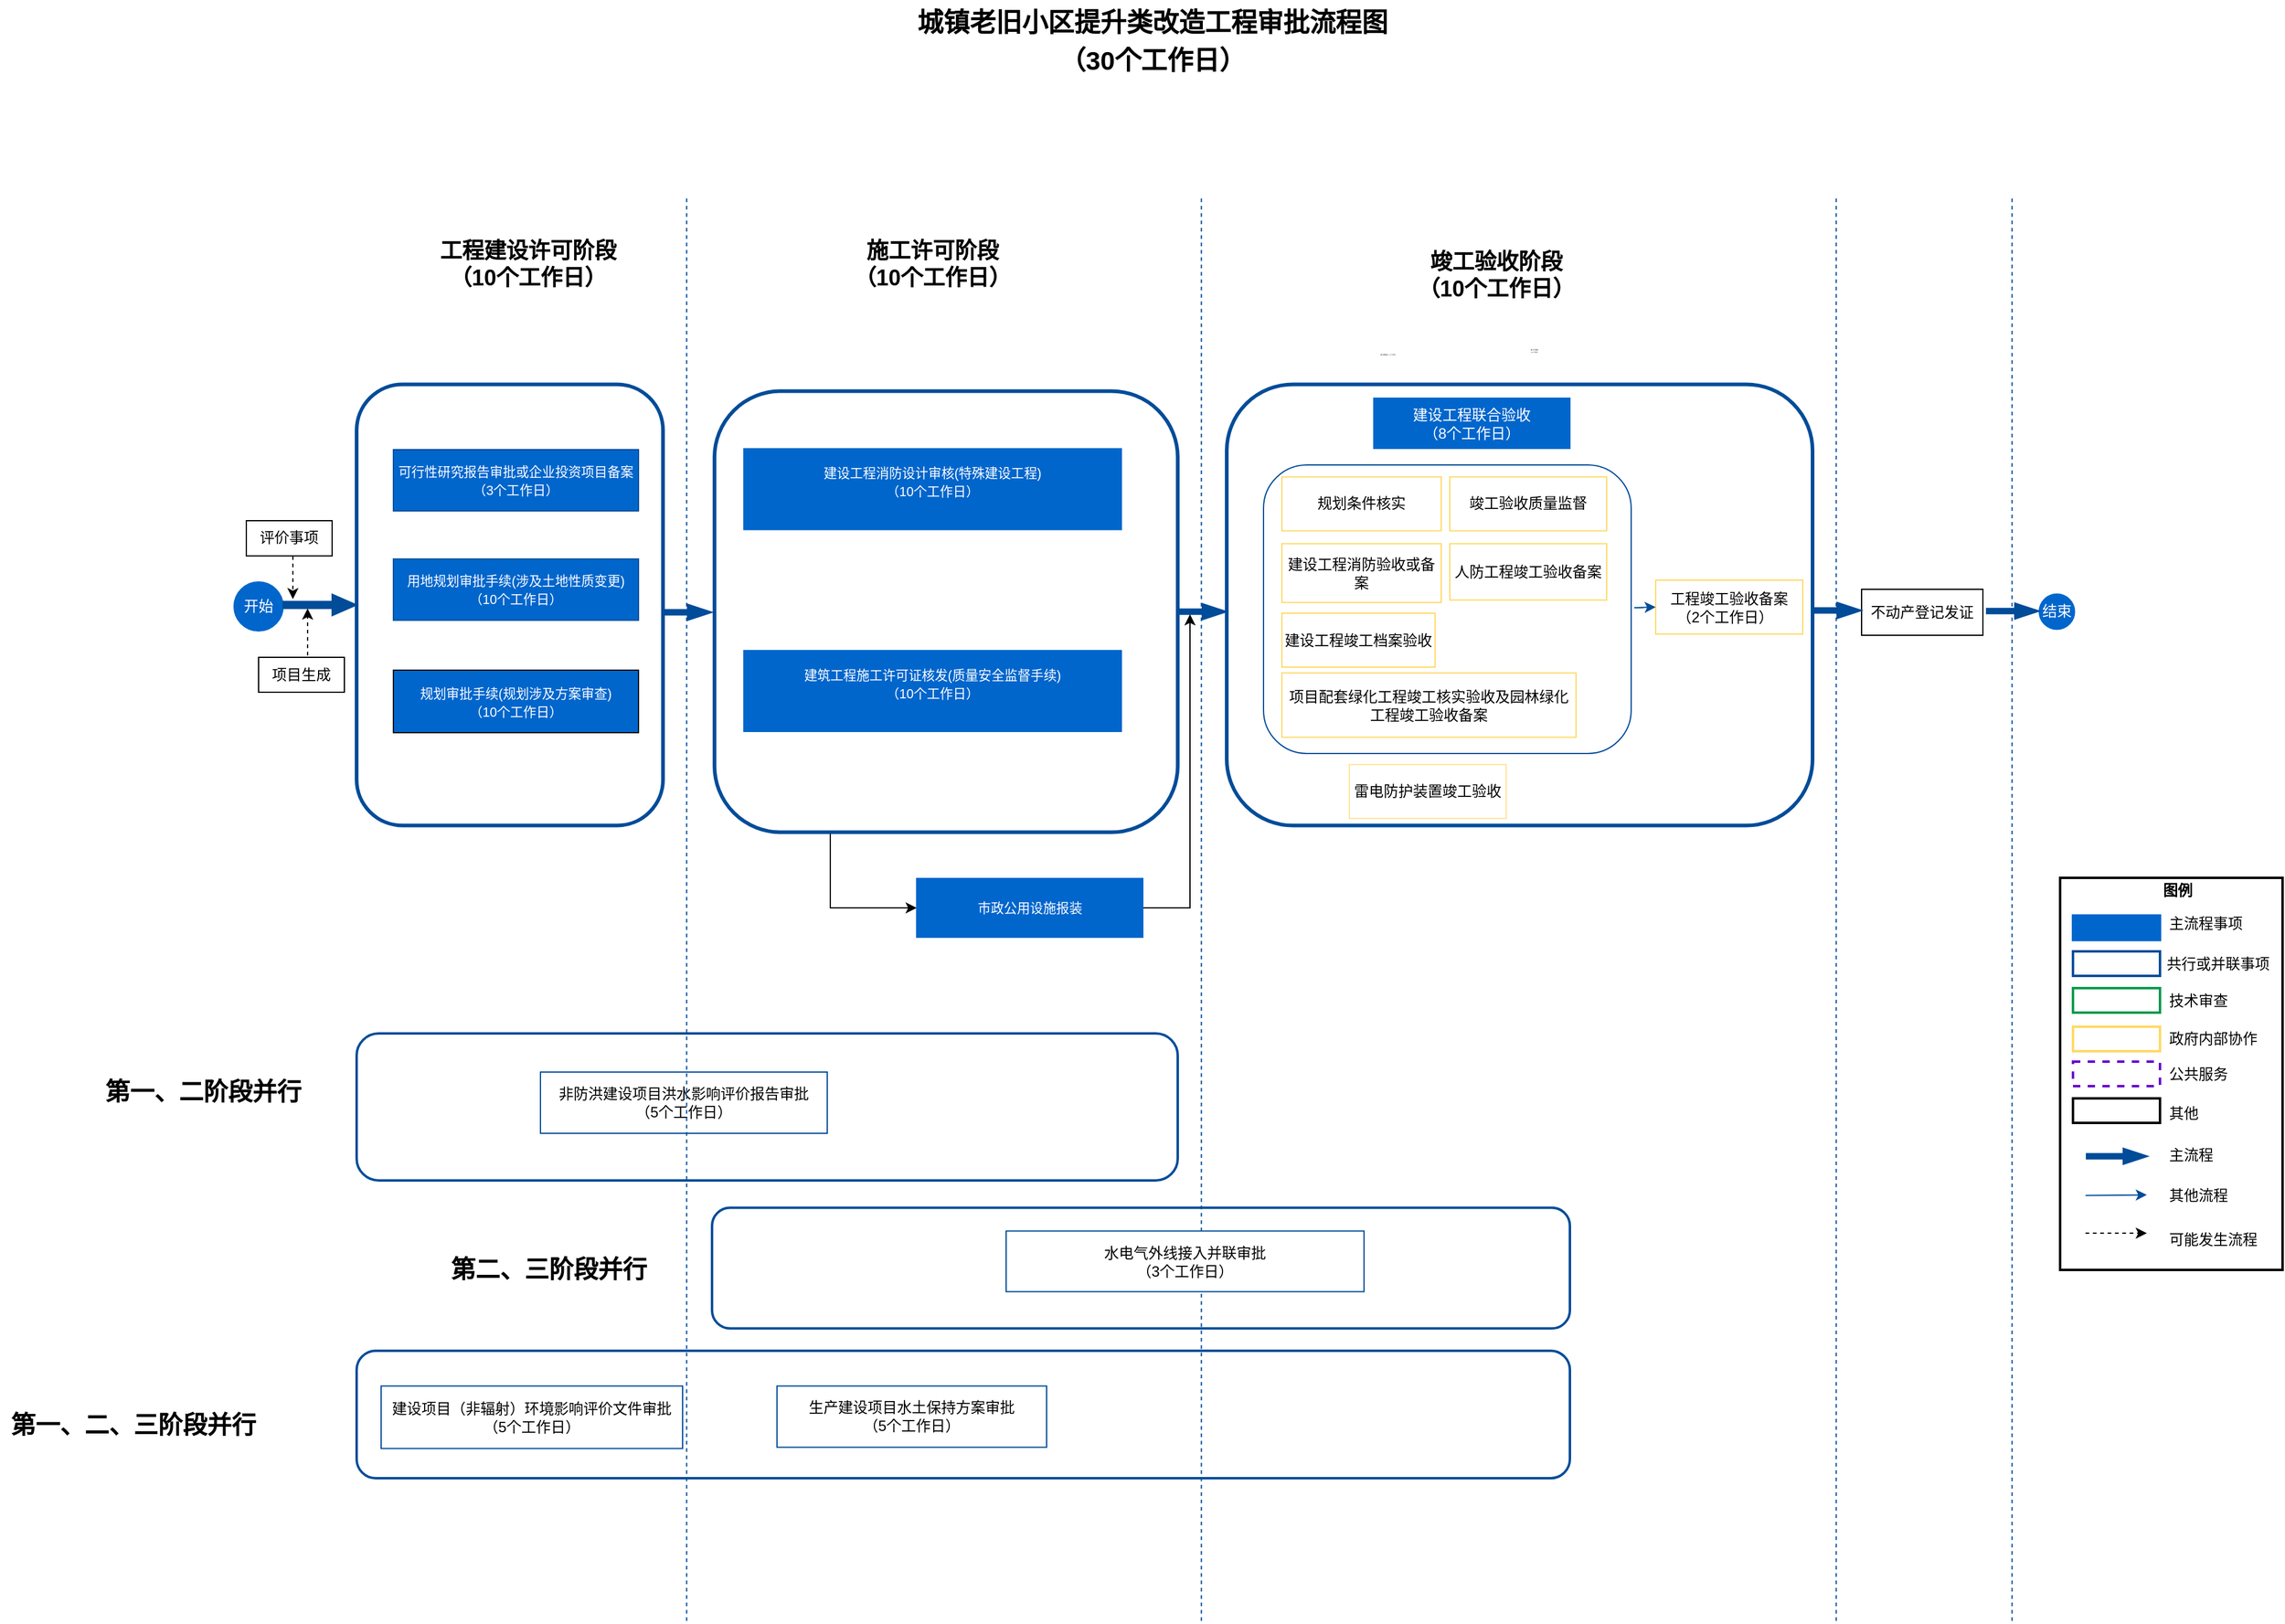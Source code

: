<mxfile version="13.7.9" type="device"><diagram id="dggXprDbiFAsAznPV5lH" name="第 1 页"><mxGraphModel dx="1483" dy="867" grid="1" gridSize="10" guides="1" tooltips="1" connect="1" arrows="1" fold="1" page="1" pageScale="1" pageWidth="827" pageHeight="1169" math="0" shadow="0"><root><mxCell id="0"/><mxCell id="1" parent="0"/><mxCell id="S0t2SBvWikgTITASGrbv-1" value="" style="rounded=1;whiteSpace=wrap;html=1;strokeWidth=3;strokeColor=#004C99;" parent="1" vertex="1"><mxGeometry x="370" y="836.75" width="250" height="360" as="geometry"/></mxCell><mxCell id="yxv2rLVMuIIFQhlJJXoE-5" style="edgeStyle=orthogonalEdgeStyle;rounded=0;orthogonalLoop=1;jettySize=auto;html=1;exitX=0.25;exitY=1;exitDx=0;exitDy=0;entryX=0;entryY=0.5;entryDx=0;entryDy=0;" parent="1" source="S0t2SBvWikgTITASGrbv-2" target="KlOzjQRiViXl_VD9RQ7l-8" edge="1"><mxGeometry relative="1" as="geometry"/></mxCell><mxCell id="S0t2SBvWikgTITASGrbv-2" value="&lt;span style=&quot;color: rgba(0 , 0 , 0 , 0) ; font-family: monospace ; font-size: 0px ; line-height: normal&quot;&gt;%3CmxGraphModel%3E%3Croot%3E%3CmxCell%20id%3D%220%22%2F%3E%3CmxCell%20id%3D%221%22%20parent%3D%220%22%2F%3E%3CmxCell%20id%3D%222%22%20value%3D%22%22%20style%3D%22rounded%3D0%3BwhiteSpace%3Dwrap%3Bhtml%3D1%3BstrokeColor%3D%230066CC%3BstrokeWidth%3D2%3B%22%20vertex%3D%221%22%20parent%3D%221%22%3E%3CmxGeometry%20x%3D%22439%22%20y%3D%22137%22%20width%3D%22120%22%20height%3D%2260%22%20as%3D%22geometry%22%2F%3E%3C%2FmxCell%3E%3C%2Froot%3E%3C%2FmxGraphModel%3E&lt;/span&gt;" style="rounded=1;whiteSpace=wrap;html=1;strokeWidth=3;strokeColor=#004C99;" parent="1" vertex="1"><mxGeometry x="662" y="842.25" width="378" height="360" as="geometry"/></mxCell><mxCell id="S0t2SBvWikgTITASGrbv-4" value="" style="rounded=1;whiteSpace=wrap;html=1;strokeWidth=3;strokeColor=#004C99;" parent="1" vertex="1"><mxGeometry x="1080" y="836.75" width="478" height="360" as="geometry"/></mxCell><mxCell id="S0t2SBvWikgTITASGrbv-35" value="不动产登记发证" style="rounded=0;whiteSpace=wrap;html=1;strokeWidth=1;" parent="1" vertex="1"><mxGeometry x="1598" y="1004" width="99" height="37.5" as="geometry"/></mxCell><mxCell id="S0t2SBvWikgTITASGrbv-45" value="施工许可阶段&lt;br&gt;（20个工作日）" style="rounded=1;whiteSpace=wrap;html=1;strokeWidth=1;fontSize=1;align=center;opacity=0;" parent="1" vertex="1"><mxGeometry x="1271" y="778.75" width="120" height="60" as="geometry"/></mxCell><mxCell id="S0t2SBvWikgTITASGrbv-46" value="竣工验收阶段（14个工作日）" style="rounded=1;whiteSpace=wrap;html=1;strokeWidth=1;fontSize=1;align=center;opacity=0;" parent="1" vertex="1"><mxGeometry x="1152" y="781.75" width="120" height="60" as="geometry"/></mxCell><mxCell id="S0t2SBvWikgTITASGrbv-67" value="第一、二阶段并行" style="rounded=0;whiteSpace=wrap;html=1;strokeWidth=1;opacity=0;fontStyle=1;fontSize=20;" parent="1" vertex="1"><mxGeometry x="150" y="1382.25" width="190" height="61.5" as="geometry"/></mxCell><mxCell id="S0t2SBvWikgTITASGrbv-68" value="第一、二、三阶段并行" style="rounded=0;whiteSpace=wrap;html=1;strokeWidth=1;opacity=0;fontStyle=1;fontSize=20;" parent="1" vertex="1"><mxGeometry x="80" y="1654.25" width="216" height="61.5" as="geometry"/></mxCell><mxCell id="S0t2SBvWikgTITASGrbv-69" value="第二、三阶段并行" style="rounded=0;whiteSpace=wrap;html=1;strokeWidth=1;opacity=0;fontStyle=1;fontSize=20;" parent="1" vertex="1"><mxGeometry x="432" y="1527.25" width="190" height="61.5" as="geometry"/></mxCell><mxCell id="S0t2SBvWikgTITASGrbv-70" value="评价事项" style="rounded=0;whiteSpace=wrap;html=1;shadow=0;" parent="1" vertex="1"><mxGeometry x="280" y="948" width="70" height="28.75" as="geometry"/></mxCell><mxCell id="S0t2SBvWikgTITASGrbv-71" value="项目生成" style="rounded=0;whiteSpace=wrap;html=1;shadow=0;" parent="1" vertex="1"><mxGeometry x="290" y="1059.5" width="70" height="28.5" as="geometry"/></mxCell><mxCell id="S0t2SBvWikgTITASGrbv-72" value="开始" style="ellipse;whiteSpace=wrap;html=1;aspect=fixed;rounded=0;shadow=0;fontColor=#FFFFFF;fillColor=#0066CC;strokeColor=#0066CC;" parent="1" vertex="1"><mxGeometry x="270" y="998" width="40" height="40" as="geometry"/></mxCell><mxCell id="S0t2SBvWikgTITASGrbv-76" value="&lt;span style=&quot;font-size: 8.0pt&quot;&gt;规划审批手续(规划涉及方案审查)&lt;br&gt;（10个工作日）&lt;br&gt;&lt;/span&gt;" style="rounded=0;whiteSpace=wrap;html=1;shadow=0;fontColor=#FFFFFF;fillColor=#0066CC;" parent="1" vertex="1"><mxGeometry x="400" y="1070" width="200" height="51" as="geometry"/></mxCell><mxCell id="S0t2SBvWikgTITASGrbv-78" value="&lt;span style=&quot;font-size: 8.0pt&quot;&gt;建设工程消防设计审核(特殊建设工程)&lt;br&gt;（10个工作日）&lt;br&gt;&lt;/span&gt;&lt;p class=&quot;MsoNormal&quot; align=&quot;left&quot; style=&quot;margin-right: -3.15pt ; text-align: left ; line-height: 11.0pt&quot;&gt;&lt;/p&gt;" style="rounded=0;whiteSpace=wrap;html=1;shadow=0;fillColor=#0066CC;strokeColor=#FFFFFF;fontColor=#FFFFFF;" parent="1" vertex="1"><mxGeometry x="685" y="888.25" width="310" height="68" as="geometry"/></mxCell><mxCell id="S0t2SBvWikgTITASGrbv-94" value="" style="rounded=1;whiteSpace=wrap;html=1;shadow=0;strokeWidth=2;strokeColor=#004C99;" parent="1" vertex="1"><mxGeometry x="370" y="1366.5" width="670" height="120" as="geometry"/></mxCell><mxCell id="S0t2SBvWikgTITASGrbv-97" value="非防洪建设项目洪水影响评价报告审批&lt;br&gt;（5个工作日）" style="rounded=0;whiteSpace=wrap;html=1;shadow=0;strokeWidth=1;strokeColor=#004C99;" parent="1" vertex="1"><mxGeometry x="520" y="1398" width="234" height="50" as="geometry"/></mxCell><mxCell id="S0t2SBvWikgTITASGrbv-101" value="" style="rounded=1;whiteSpace=wrap;html=1;shadow=0;strokeWidth=2;strokeColor=#004C99;" parent="1" vertex="1"><mxGeometry x="660" y="1508.75" width="700" height="98.5" as="geometry"/></mxCell><mxCell id="S0t2SBvWikgTITASGrbv-102" value="" style="rounded=1;whiteSpace=wrap;html=1;shadow=0;strokeWidth=2;strokeColor=#004C99;" parent="1" vertex="1"><mxGeometry x="370" y="1625.5" width="990" height="104" as="geometry"/></mxCell><mxCell id="S0t2SBvWikgTITASGrbv-104" value="建设项目（非辐射）环境影响评价文件审批&lt;br&gt;（5个工作日）" style="rounded=0;whiteSpace=wrap;html=1;shadow=0;strokeWidth=1;strokeColor=#004C99;" parent="1" vertex="1"><mxGeometry x="390" y="1654.25" width="246" height="51" as="geometry"/></mxCell><mxCell id="S0t2SBvWikgTITASGrbv-105" value="生产建设项目水土保持方案审批&lt;br&gt;（5个工作日）" style="rounded=0;whiteSpace=wrap;html=1;shadow=0;strokeWidth=1;strokeColor=#004C99;" parent="1" vertex="1"><mxGeometry x="713" y="1654.25" width="220" height="50" as="geometry"/></mxCell><mxCell id="S0t2SBvWikgTITASGrbv-110" value="结束" style="ellipse;whiteSpace=wrap;html=1;aspect=fixed;rounded=1;shadow=0;strokeWidth=1;fillColor=#0066CC;strokeColor=#0066CC;fontColor=#FFFFFF;" parent="1" vertex="1"><mxGeometry x="1743" y="1007.88" width="28.75" height="28.75" as="geometry"/></mxCell><mxCell id="S0t2SBvWikgTITASGrbv-112" value="" style="endArrow=none;dashed=1;html=1;strokeColor=#004C99;" parent="1" edge="1"><mxGeometry width="50" height="50" relative="1" as="geometry"><mxPoint x="639.29" y="1846" as="sourcePoint"/><mxPoint x="639.29" y="682" as="targetPoint"/></mxGeometry></mxCell><mxCell id="S0t2SBvWikgTITASGrbv-113" value="" style="endArrow=none;dashed=1;html=1;strokeColor=#004C99;" parent="1" edge="1"><mxGeometry width="50" height="50" relative="1" as="geometry"><mxPoint x="1059.29" y="1846" as="sourcePoint"/><mxPoint x="1059.29" y="682" as="targetPoint"/></mxGeometry></mxCell><mxCell id="S0t2SBvWikgTITASGrbv-114" value="" style="endArrow=none;dashed=1;html=1;strokeColor=#004C99;" parent="1" edge="1"><mxGeometry width="50" height="50" relative="1" as="geometry"><mxPoint x="1577.29" y="1846" as="sourcePoint"/><mxPoint x="1577.29" y="682" as="targetPoint"/><Array as="points"/></mxGeometry></mxCell><mxCell id="S0t2SBvWikgTITASGrbv-115" value="" style="endArrow=none;dashed=1;html=1;strokeColor=#004C99;" parent="1" edge="1"><mxGeometry width="50" height="50" relative="1" as="geometry"><mxPoint x="1720.79" y="1846" as="sourcePoint"/><mxPoint x="1720.79" y="682" as="targetPoint"/></mxGeometry></mxCell><mxCell id="S0t2SBvWikgTITASGrbv-127" value="" style="html=1;shadow=0;dashed=0;align=center;verticalAlign=middle;shape=mxgraph.arrows2.arrow;dy=0.67;dx=20;notch=0;rounded=1;strokeWidth=1;fillColor=#004C99;strokeColor=#004C99;" parent="1" vertex="1"><mxGeometry x="620" y="1016.25" width="40" height="13" as="geometry"/></mxCell><mxCell id="S0t2SBvWikgTITASGrbv-128" value="" style="html=1;shadow=0;dashed=0;align=center;verticalAlign=middle;shape=mxgraph.arrows2.arrow;dy=0.67;dx=20;notch=0;rounded=1;strokeWidth=1;fillColor=#004C99;strokeColor=#004C99;" parent="1" vertex="1"><mxGeometry x="1040" y="1015.75" width="40" height="13" as="geometry"/></mxCell><mxCell id="S0t2SBvWikgTITASGrbv-131" value="" style="html=1;shadow=0;dashed=0;align=center;verticalAlign=middle;shape=mxgraph.arrows2.arrow;dy=0.67;dx=20;notch=0;rounded=1;strokeWidth=1;fillColor=#004C99;strokeColor=#004C99;" parent="1" vertex="1"><mxGeometry x="1558" y="1014.75" width="40" height="13" as="geometry"/></mxCell><mxCell id="S0t2SBvWikgTITASGrbv-132" value="" style="html=1;shadow=0;dashed=0;align=center;verticalAlign=middle;shape=mxgraph.arrows2.arrow;dy=0.67;dx=20;notch=0;rounded=1;strokeWidth=1;fillColor=#004C99;strokeColor=#004C99;" parent="1" vertex="1"><mxGeometry x="1700" y="1015.25" width="43" height="13" as="geometry"/></mxCell><mxCell id="S0t2SBvWikgTITASGrbv-134" value="" style="html=1;shadow=0;dashed=0;align=center;verticalAlign=middle;shape=mxgraph.arrows2.arrow;dy=0.67;dx=20;notch=0;rounded=1;strokeWidth=1;fillColor=#004C99;strokeColor=#004C99;" parent="1" vertex="1"><mxGeometry x="310" y="1008" width="60" height="17.5" as="geometry"/></mxCell><mxCell id="S0t2SBvWikgTITASGrbv-135" value="" style="endArrow=classic;html=1;entryX=0;entryY=0;entryDx=20;entryDy=11.637;entryPerimeter=0;rounded=0;dashed=1;" parent="1" target="S0t2SBvWikgTITASGrbv-134" edge="1"><mxGeometry width="50" height="50" relative="1" as="geometry"><mxPoint x="330" y="1058" as="sourcePoint"/><mxPoint x="350" y="968" as="targetPoint"/></mxGeometry></mxCell><mxCell id="S0t2SBvWikgTITASGrbv-137" value="" style="endArrow=classic;html=1;entryX=0.133;entryY=0.229;entryDx=0;entryDy=0;entryPerimeter=0;rounded=0;dashed=1;" parent="1" target="S0t2SBvWikgTITASGrbv-134" edge="1"><mxGeometry width="50" height="50" relative="1" as="geometry"><mxPoint x="318" y="977" as="sourcePoint"/><mxPoint x="340" y="1029.638" as="targetPoint"/></mxGeometry></mxCell><mxCell id="S0t2SBvWikgTITASGrbv-147" value="&lt;b&gt;&lt;font style=&quot;font-size: 18px&quot;&gt;工程建设许可阶段&lt;/font&gt;&lt;/b&gt;&lt;br style=&quot;font-size: 18px&quot;&gt;（10个工作日）" style="rounded=1;whiteSpace=wrap;html=1;shadow=0;dashed=1;strokeWidth=1;strokeColor=#FFFFFF;fillColor=#FFFFFF;opacity=0;fontSize=18;fontStyle=1" parent="1" vertex="1"><mxGeometry x="400" y="699" width="220" height="80" as="geometry"/></mxCell><mxCell id="S0t2SBvWikgTITASGrbv-148" value="竣工验收阶段&lt;br style=&quot;font-size: 18px&quot;&gt;（10个工作日）" style="rounded=1;whiteSpace=wrap;html=1;shadow=0;dashed=1;strokeWidth=1;strokeColor=#FFFFFF;fillColor=#FFFFFF;opacity=0;fontSize=18;fontStyle=1" parent="1" vertex="1"><mxGeometry x="1180" y="708" width="240" height="80" as="geometry"/></mxCell><mxCell id="S0t2SBvWikgTITASGrbv-150" value="&lt;b&gt;&lt;span&gt;施工许可阶段&lt;/span&gt;&lt;/b&gt;&lt;br style=&quot;font-size: 18px&quot;&gt;（10个工作日）" style="rounded=1;whiteSpace=wrap;html=1;shadow=0;dashed=1;strokeWidth=1;strokeColor=#FFFFFF;fillColor=#FFFFFF;opacity=0;fontSize=18;fontStyle=1" parent="1" vertex="1"><mxGeometry x="700" y="699" width="280" height="80" as="geometry"/></mxCell><mxCell id="S0t2SBvWikgTITASGrbv-151" value="&lt;span lang=&quot;EN-US&quot; style=&quot;font-size: 20.0pt&quot;&gt;&lt;span class=&quot;2&quot;&gt;&lt;span style=&quot;font-size: 16.0pt&quot;&gt;城镇老旧小区提升类改造工程审批流程图&lt;/span&gt;&lt;/span&gt;&lt;br&gt;&lt;/span&gt;&lt;span style=&quot;font-size: 16.0pt&quot;&gt;（30个工作日）&lt;/span&gt;" style="rounded=1;whiteSpace=wrap;html=1;shadow=0;dashed=1;strokeColor=#FFFFFF;strokeWidth=1;fillColor=#FFFFFF;fontSize=25;fontColor=#000000;opacity=0;fontStyle=1" parent="1" vertex="1"><mxGeometry x="730" y="525" width="579" height="60" as="geometry"/></mxCell><mxCell id="S0t2SBvWikgTITASGrbv-152" value="" style="rounded=0;whiteSpace=wrap;html=1;shadow=0;strokeWidth=2;fillColor=#FFFFFF;fontSize=25;fontColor=#000000;" parent="1" vertex="1"><mxGeometry x="1760" y="1239.5" width="181.5" height="320" as="geometry"/></mxCell><mxCell id="S0t2SBvWikgTITASGrbv-153" value="" style="rounded=0;whiteSpace=wrap;html=1;shadow=0;strokeWidth=2;fontSize=25;fontColor=#000000;fillColor=#0066CC;strokeColor=#0066CC;" parent="1" vertex="1"><mxGeometry x="1770.5" y="1270.25" width="71" height="20" as="geometry"/></mxCell><mxCell id="S0t2SBvWikgTITASGrbv-154" value="" style="rounded=0;whiteSpace=wrap;html=1;shadow=0;strokeWidth=2;fillColor=#FFFFFF;fontSize=25;fontColor=#000000;strokeColor=#004C99;" parent="1" vertex="1"><mxGeometry x="1770.5" y="1299.5" width="71" height="20" as="geometry"/></mxCell><mxCell id="S0t2SBvWikgTITASGrbv-155" value="" style="rounded=0;whiteSpace=wrap;html=1;shadow=0;strokeWidth=2;fillColor=#FFFFFF;fontSize=25;fontColor=#000000;strokeColor=#00994D;" parent="1" vertex="1"><mxGeometry x="1770.5" y="1329.5" width="71" height="20" as="geometry"/></mxCell><mxCell id="S0t2SBvWikgTITASGrbv-156" value="" style="rounded=0;whiteSpace=wrap;html=1;shadow=0;strokeWidth=2;fillColor=#FFFFFF;fontSize=25;fontColor=#000000;strokeColor=#FFD966;" parent="1" vertex="1"><mxGeometry x="1770.5" y="1361" width="71" height="20" as="geometry"/></mxCell><mxCell id="S0t2SBvWikgTITASGrbv-157" value="" style="rounded=0;whiteSpace=wrap;html=1;shadow=0;strokeWidth=2;fillColor=#FFFFFF;fontSize=25;fontColor=#000000;strokeColor=#6600CC;dashed=1;" parent="1" vertex="1"><mxGeometry x="1770.5" y="1389.5" width="71" height="20" as="geometry"/></mxCell><mxCell id="S0t2SBvWikgTITASGrbv-158" value="" style="rounded=0;whiteSpace=wrap;html=1;shadow=0;strokeColor=#000000;strokeWidth=2;fillColor=#FFFFFF;fontSize=25;fontColor=#000000;" parent="1" vertex="1"><mxGeometry x="1770.5" y="1419.5" width="71" height="20" as="geometry"/></mxCell><mxCell id="S0t2SBvWikgTITASGrbv-160" value="图例" style="rounded=1;whiteSpace=wrap;html=1;shadow=1;strokeColor=#000000;strokeWidth=2;fillColor=#FFFFFF;fontSize=12;fontColor=#000000;opacity=0;labelBackgroundColor=#ffffff;fontStyle=1" parent="1" vertex="1"><mxGeometry x="1830.75" y="1239.5" width="50" height="20" as="geometry"/></mxCell><mxCell id="S0t2SBvWikgTITASGrbv-161" value="其他" style="rounded=1;whiteSpace=wrap;html=1;shadow=1;strokeColor=#000000;strokeWidth=2;fillColor=#FFFFFF;fontSize=12;fontColor=#000000;opacity=0;labelBackgroundColor=#ffffff;align=left;" parent="1" vertex="1"><mxGeometry x="1846.5" y="1424.5" width="62" height="15" as="geometry"/></mxCell><mxCell id="S0t2SBvWikgTITASGrbv-162" value="主流程事项" style="rounded=1;whiteSpace=wrap;html=1;shadow=1;strokeColor=#000000;strokeWidth=2;fillColor=#FFFFFF;fontSize=12;fontColor=#000000;opacity=0;labelBackgroundColor=#ffffff;labelPosition=center;verticalLabelPosition=middle;align=left;verticalAlign=middle;" parent="1" vertex="1"><mxGeometry x="1846.5" y="1269.5" width="70" height="15.75" as="geometry"/></mxCell><mxCell id="S0t2SBvWikgTITASGrbv-163" value="共行或并联事项" style="rounded=1;whiteSpace=wrap;html=1;shadow=1;strokeColor=#000000;strokeWidth=2;fillColor=#FFFFFF;fontSize=12;fontColor=#000000;opacity=0;labelBackgroundColor=#ffffff;align=left;" parent="1" vertex="1"><mxGeometry x="1844.5" y="1299.5" width="87" height="20" as="geometry"/></mxCell><mxCell id="S0t2SBvWikgTITASGrbv-164" value="技术审查" style="rounded=1;whiteSpace=wrap;html=1;shadow=1;strokeColor=#000000;strokeWidth=2;fillColor=#FFFFFF;fontSize=12;fontColor=#000000;opacity=0;labelBackgroundColor=#ffffff;align=left;" parent="1" vertex="1"><mxGeometry x="1846.5" y="1329.5" width="57" height="20" as="geometry"/></mxCell><mxCell id="S0t2SBvWikgTITASGrbv-165" value="政府内部协作" style="rounded=1;whiteSpace=wrap;html=1;shadow=1;strokeColor=#000000;strokeWidth=2;fillColor=#FFFFFF;fontSize=12;fontColor=#000000;opacity=0;labelBackgroundColor=#ffffff;align=left;" parent="1" vertex="1"><mxGeometry x="1846.5" y="1361" width="77" height="20" as="geometry"/></mxCell><mxCell id="S0t2SBvWikgTITASGrbv-166" value="公共服务" style="rounded=1;whiteSpace=wrap;html=1;shadow=1;strokeColor=#000000;strokeWidth=2;fillColor=#FFFFFF;fontSize=12;fontColor=#000000;opacity=0;labelBackgroundColor=#ffffff;align=left;" parent="1" vertex="1"><mxGeometry x="1846.5" y="1389.5" width="77" height="20" as="geometry"/></mxCell><mxCell id="S0t2SBvWikgTITASGrbv-167" value="主流程" style="rounded=1;whiteSpace=wrap;html=1;shadow=1;strokeColor=#000000;strokeWidth=2;fillColor=#FFFFFF;fontSize=12;fontColor=#000000;opacity=0;labelBackgroundColor=#ffffff;align=left;" parent="1" vertex="1"><mxGeometry x="1846.5" y="1459.5" width="67" height="13.75" as="geometry"/></mxCell><mxCell id="S0t2SBvWikgTITASGrbv-168" value="其他流程" style="rounded=1;whiteSpace=wrap;html=1;shadow=1;strokeColor=#000000;strokeWidth=2;fillColor=#FFFFFF;fontSize=12;fontColor=#000000;opacity=0;labelBackgroundColor=#ffffff;align=left;" parent="1" vertex="1"><mxGeometry x="1846.5" y="1488.75" width="67" height="20" as="geometry"/></mxCell><mxCell id="S0t2SBvWikgTITASGrbv-169" value="可能发生流程" style="rounded=1;whiteSpace=wrap;html=1;shadow=1;strokeColor=#000000;strokeWidth=2;fillColor=#FFFFFF;fontSize=12;fontColor=#000000;opacity=0;labelBackgroundColor=#ffffff;align=left;" parent="1" vertex="1"><mxGeometry x="1846.5" y="1524.25" width="77" height="21.5" as="geometry"/></mxCell><mxCell id="S0t2SBvWikgTITASGrbv-171" value="" style="html=1;shadow=0;dashed=0;align=center;verticalAlign=middle;shape=mxgraph.arrows2.arrow;dy=0.67;dx=20;notch=0;rounded=1;strokeWidth=1;fillColor=#004C99;strokeColor=#004C99;" parent="1" vertex="1"><mxGeometry x="1781.5" y="1460.25" width="50" height="13" as="geometry"/></mxCell><mxCell id="S0t2SBvWikgTITASGrbv-177" value="" style="endArrow=classic;html=1;strokeColor=#004C99;fontSize=12;fontColor=#000000;" parent="1" edge="1"><mxGeometry width="50" height="50" relative="1" as="geometry"><mxPoint x="1780.75" y="1498.75" as="sourcePoint"/><mxPoint x="1830.75" y="1498.25" as="targetPoint"/></mxGeometry></mxCell><mxCell id="S0t2SBvWikgTITASGrbv-180" value="" style="endArrow=classic;html=1;fontSize=12;fontColor=#000000;dashed=1;" parent="1" edge="1"><mxGeometry width="50" height="50" relative="1" as="geometry"><mxPoint x="1780.75" y="1529.5" as="sourcePoint"/><mxPoint x="1830.75" y="1529.5" as="targetPoint"/></mxGeometry></mxCell><mxCell id="hH1XhCZY5g98PqPFzr9p-1" value="水电气外线接入并联审批&lt;br&gt;（3个工作日）" style="rounded=0;whiteSpace=wrap;html=1;strokeWidth=1;strokeColor=#004C99;" parent="1" vertex="1"><mxGeometry x="900" y="1527.75" width="292" height="49.5" as="geometry"/></mxCell><mxCell id="X9j5g-DahwS3QfSt6-YB-2" value="&lt;span style=&quot;font-size: 8.0pt&quot;&gt;可行性研究报告审批或企业投资项目备案&lt;br&gt;（3个工作日）&lt;br&gt;&lt;/span&gt;" style="rounded=0;whiteSpace=wrap;html=1;shadow=0;strokeColor=#004C99;fillColor=#0066CC;fontColor=#FFFFFF;" parent="1" vertex="1"><mxGeometry x="400" y="890" width="200" height="50" as="geometry"/></mxCell><mxCell id="KlOzjQRiViXl_VD9RQ7l-9" value="建设工程联合验收&lt;br&gt;（8个工作日）" style="rounded=0;whiteSpace=wrap;html=1;shadow=0;fillColor=#0066CC;strokeColor=#0066CC;fontColor=#FFFFFF;" parent="1" vertex="1"><mxGeometry x="1200" y="848" width="160" height="41" as="geometry"/></mxCell><mxCell id="KlOzjQRiViXl_VD9RQ7l-11" value="" style="rounded=1;whiteSpace=wrap;html=1;strokeWidth=1;strokeColor=#004C99;" parent="1" vertex="1"><mxGeometry x="1110" y="902.5" width="300" height="235.5" as="geometry"/></mxCell><mxCell id="KlOzjQRiViXl_VD9RQ7l-12" value="规划条件核实" style="rounded=0;whiteSpace=wrap;html=1;strokeWidth=1;strokeColor=#FFD966;" parent="1" vertex="1"><mxGeometry x="1125" y="912.25" width="130" height="44" as="geometry"/></mxCell><mxCell id="KlOzjQRiViXl_VD9RQ7l-13" value="建设工程消防验收或备案" style="rounded=0;whiteSpace=wrap;html=1;strokeWidth=1;strokeColor=#FFD966;" parent="1" vertex="1"><mxGeometry x="1125" y="966.75" width="130" height="48" as="geometry"/></mxCell><mxCell id="KlOzjQRiViXl_VD9RQ7l-14" value="项目配套绿化工程竣工核实验收及园林绿化工程竣工验收备案" style="rounded=0;whiteSpace=wrap;html=1;strokeWidth=1;strokeColor=#FFD966;" parent="1" vertex="1"><mxGeometry x="1125" y="1072.25" width="240" height="52.5" as="geometry"/></mxCell><mxCell id="KlOzjQRiViXl_VD9RQ7l-15" value="工程竣工验收备案&lt;br&gt;（2个工作日）&lt;span style=&quot;color: rgb(255 , 255 , 255)&quot;&gt;8&lt;/span&gt;" style="rounded=0;whiteSpace=wrap;html=1;strokeWidth=1;strokeColor=#FFD966;" parent="1" vertex="1"><mxGeometry x="1430" y="996.5" width="120" height="44" as="geometry"/></mxCell><mxCell id="KlOzjQRiViXl_VD9RQ7l-16" value="建设工程竣工档案验收" style="rounded=0;whiteSpace=wrap;html=1;strokeWidth=1;strokeColor=#FFD966;" parent="1" vertex="1"><mxGeometry x="1125" y="1023.5" width="125" height="44" as="geometry"/></mxCell><mxCell id="KlOzjQRiViXl_VD9RQ7l-17" value="竣工验收质量监督" style="rounded=0;whiteSpace=wrap;html=1;strokeWidth=1;strokeColor=#FFD966;" parent="1" vertex="1"><mxGeometry x="1262" y="912.25" width="128" height="44" as="geometry"/></mxCell><mxCell id="KlOzjQRiViXl_VD9RQ7l-18" value="人防工程竣工验收备案" style="rounded=0;whiteSpace=wrap;html=1;strokeWidth=1;strokeColor=#FFD966;" parent="1" vertex="1"><mxGeometry x="1262" y="966.75" width="128" height="46" as="geometry"/></mxCell><mxCell id="KlOzjQRiViXl_VD9RQ7l-19" value="雷电防护装置竣工验收" style="rounded=0;whiteSpace=wrap;html=1;strokeWidth=1;strokeColor=#FFE599;" parent="1" vertex="1"><mxGeometry x="1180" y="1147" width="128" height="44" as="geometry"/></mxCell><mxCell id="KlOzjQRiViXl_VD9RQ7l-21" value="" style="endArrow=classic;html=1;strokeColor=#004C99;entryX=0;entryY=0.5;entryDx=0;entryDy=0;" parent="1" target="KlOzjQRiViXl_VD9RQ7l-15" edge="1"><mxGeometry width="50" height="50" relative="1" as="geometry"><mxPoint x="1420" y="1019" as="sourcePoint"/><mxPoint x="819.25" y="905.5" as="targetPoint"/><Array as="points"><mxPoint x="1410" y="1019"/></Array></mxGeometry></mxCell><mxCell id="yxv2rLVMuIIFQhlJJXoE-2" style="edgeStyle=orthogonalEdgeStyle;rounded=0;orthogonalLoop=1;jettySize=auto;html=1;entryX=0;entryY=0;entryDx=10;entryDy=8.645;entryPerimeter=0;" parent="1" source="KlOzjQRiViXl_VD9RQ7l-8" target="S0t2SBvWikgTITASGrbv-128" edge="1"><mxGeometry relative="1" as="geometry"/></mxCell><mxCell id="KlOzjQRiViXl_VD9RQ7l-8" value="&lt;span style=&quot;font-size: 8.0pt&quot;&gt;市政公用设施报装&lt;br&gt;&lt;/span&gt;" style="rounded=0;whiteSpace=wrap;html=1;shadow=0;strokeColor=#0066CC;fillColor=#0066CC;fontColor=#FFFFFF;" parent="1" vertex="1"><mxGeometry x="827" y="1240" width="184.5" height="48" as="geometry"/></mxCell><mxCell id="yxv2rLVMuIIFQhlJJXoE-3" value="&lt;span style=&quot;font-size: 8.0pt&quot;&gt;建筑工程施工许可证核发(质量安全监督手续)&lt;/span&gt;&lt;span style=&quot;font-size: 8.0pt&quot;&gt;&lt;br&gt;（10个工作日）&lt;br&gt;&lt;/span&gt;&lt;p class=&quot;MsoNormal&quot; align=&quot;left&quot; style=&quot;margin-right: -3.15pt ; text-align: left ; line-height: 11.0pt&quot;&gt;&lt;/p&gt;" style="rounded=0;whiteSpace=wrap;html=1;shadow=0;fillColor=#0066CC;strokeColor=#FFFFFF;fontColor=#FFFFFF;" parent="1" vertex="1"><mxGeometry x="685" y="1053" width="310" height="68" as="geometry"/></mxCell><mxCell id="HOL_AlmCC16cCRC8Gwg--1" value="&lt;span style=&quot;font-size: 8.0pt&quot;&gt;用地规划审批手续(涉及土地性质变更)&lt;br&gt;（10个工作日）&lt;br&gt;&lt;/span&gt;" style="rounded=0;whiteSpace=wrap;html=1;shadow=0;strokeColor=#004C99;fillColor=#0066CC;fontColor=#FFFFFF;" parent="1" vertex="1"><mxGeometry x="400" y="979.25" width="200" height="50" as="geometry"/></mxCell></root></mxGraphModel></diagram></mxfile>